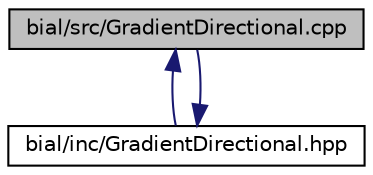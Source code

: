 digraph "bial/src/GradientDirectional.cpp"
{
  edge [fontname="Helvetica",fontsize="10",labelfontname="Helvetica",labelfontsize="10"];
  node [fontname="Helvetica",fontsize="10",shape=record];
  Node1 [label="bial/src/GradientDirectional.cpp",height=0.2,width=0.4,color="black", fillcolor="grey75", style="filled", fontcolor="black"];
  Node1 -> Node2 [dir="back",color="midnightblue",fontsize="10",style="solid",fontname="Helvetica"];
  Node2 [label="bial/inc/GradientDirectional.hpp",height=0.2,width=0.4,color="black", fillcolor="white", style="filled",URL="$_gradient_directional_8hpp.html"];
  Node2 -> Node1 [dir="back",color="midnightblue",fontsize="10",style="solid",fontname="Helvetica"];
}
